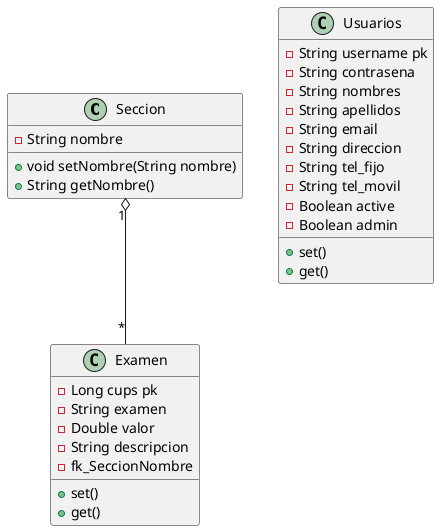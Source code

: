 @startuml

class Seccion{
    - String nombre
    + void setNombre(String nombre)
    + String getNombre()

}

class Examen{
    - Long cups pk
    - String examen
    - Double valor
    - String descripcion
    - fk_SeccionNombre
    + set()
    + get()
}
Seccion "1" o-- "*" Examen

class Usuarios{
    - String username pk
    - String contrasena
    - String nombres
    - String apellidos
    - String email
    - String direccion
    - String tel_fijo
    - String tel_movil
    - Boolean active
    - Boolean admin
    +set()
    +get()

}

@enduml
